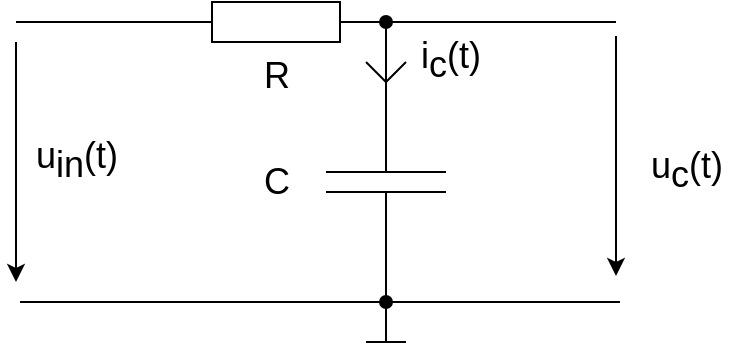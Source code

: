 <mxfile version="20.6.2" type="device"><diagram id="jgb5gFXbiu7Pa227H2mF" name="Page-1"><mxGraphModel dx="1406" dy="818" grid="1" gridSize="10" guides="1" tooltips="1" connect="1" arrows="1" fold="1" page="1" pageScale="1" pageWidth="413" pageHeight="291" math="0" shadow="0"><root><mxCell id="0"/><mxCell id="1" parent="0"/><mxCell id="SoTEjls18H86au3S6O-5-1" value="R" style="pointerEvents=1;verticalLabelPosition=bottom;shadow=0;dashed=0;align=center;html=1;verticalAlign=top;shape=mxgraph.electrical.resistors.resistor_1;fontSize=18;" parent="1" vertex="1"><mxGeometry x="128" y="50" width="100" height="20" as="geometry"/></mxCell><mxCell id="SoTEjls18H86au3S6O-5-8" style="edgeStyle=orthogonalEdgeStyle;rounded=0;orthogonalLoop=1;jettySize=auto;html=1;exitX=0;exitY=0.5;exitDx=0;exitDy=0;exitPerimeter=0;endArrow=oval;endFill=1;fontSize=18;" parent="1" source="SoTEjls18H86au3S6O-5-2" edge="1"><mxGeometry relative="1" as="geometry"><mxPoint x="233" y="60" as="targetPoint"/></mxGeometry></mxCell><mxCell id="SoTEjls18H86au3S6O-5-11" style="edgeStyle=orthogonalEdgeStyle;rounded=0;orthogonalLoop=1;jettySize=auto;html=1;exitX=1;exitY=0.5;exitDx=0;exitDy=0;exitPerimeter=0;endArrow=oval;endFill=1;fontSize=18;" parent="1" source="SoTEjls18H86au3S6O-5-2" edge="1"><mxGeometry relative="1" as="geometry"><mxPoint x="233" y="200" as="targetPoint"/></mxGeometry></mxCell><mxCell id="SoTEjls18H86au3S6O-5-2" value="" style="pointerEvents=1;verticalLabelPosition=bottom;shadow=0;dashed=0;align=center;html=1;verticalAlign=top;shape=mxgraph.electrical.capacitors.capacitor_1;rotation=90;fontSize=18;" parent="1" vertex="1"><mxGeometry x="183" y="110" width="100" height="60" as="geometry"/></mxCell><mxCell id="SoTEjls18H86au3S6O-5-3" value="" style="endArrow=none;html=1;rounded=0;entryX=0;entryY=0.5;entryDx=0;entryDy=0;entryPerimeter=0;fontSize=18;" parent="1" target="SoTEjls18H86au3S6O-5-1" edge="1"><mxGeometry width="50" height="50" relative="1" as="geometry"><mxPoint x="48" y="60" as="sourcePoint"/><mxPoint x="388" y="40" as="targetPoint"/></mxGeometry></mxCell><mxCell id="SoTEjls18H86au3S6O-5-4" value="" style="endArrow=none;html=1;rounded=0;exitX=1;exitY=0.5;exitDx=0;exitDy=0;exitPerimeter=0;fontSize=18;" parent="1" source="SoTEjls18H86au3S6O-5-1" edge="1"><mxGeometry width="50" height="50" relative="1" as="geometry"><mxPoint x="258" y="59.5" as="sourcePoint"/><mxPoint x="348" y="60" as="targetPoint"/></mxGeometry></mxCell><mxCell id="SoTEjls18H86au3S6O-5-10" value="" style="endArrow=none;html=1;rounded=0;fontSize=18;" parent="1" edge="1"><mxGeometry width="50" height="50" relative="1" as="geometry"><mxPoint x="50" y="200" as="sourcePoint"/><mxPoint x="350" y="200" as="targetPoint"/></mxGeometry></mxCell><mxCell id="SoTEjls18H86au3S6O-5-12" value="" style="endArrow=classic;html=1;rounded=0;fontSize=18;" parent="1" edge="1"><mxGeometry width="50" height="50" relative="1" as="geometry"><mxPoint x="48" y="70" as="sourcePoint"/><mxPoint x="48" y="190" as="targetPoint"/></mxGeometry></mxCell><mxCell id="SoTEjls18H86au3S6O-5-13" value="" style="endArrow=classic;html=1;rounded=0;fontSize=18;" parent="1" edge="1"><mxGeometry width="50" height="50" relative="1" as="geometry"><mxPoint x="348" y="67" as="sourcePoint"/><mxPoint x="348" y="187" as="targetPoint"/></mxGeometry></mxCell><mxCell id="SoTEjls18H86au3S6O-5-14" value="C" style="text;html=1;align=center;verticalAlign=middle;resizable=0;points=[];autosize=1;strokeColor=none;fillColor=none;fontSize=18;" parent="1" vertex="1"><mxGeometry x="158" y="120" width="40" height="40" as="geometry"/></mxCell><mxCell id="SoTEjls18H86au3S6O-5-15" value="u&lt;sub style=&quot;font-size: 18px;&quot;&gt;in&lt;/sub&gt;(t)" style="text;html=1;align=center;verticalAlign=middle;resizable=0;points=[];autosize=1;strokeColor=none;fillColor=none;fontSize=18;" parent="1" vertex="1"><mxGeometry x="48" y="110" width="60" height="40" as="geometry"/></mxCell><mxCell id="SoTEjls18H86au3S6O-5-16" value="u&lt;span style=&quot;font-size: 18px;&quot;&gt;&lt;sub style=&quot;font-size: 18px;&quot;&gt;c&lt;/sub&gt;&lt;/span&gt;(t)" style="text;html=1;align=center;verticalAlign=middle;resizable=0;points=[];autosize=1;strokeColor=none;fillColor=none;fontSize=18;" parent="1" vertex="1"><mxGeometry x="353" y="115" width="60" height="40" as="geometry"/></mxCell><mxCell id="SoTEjls18H86au3S6O-5-17" value="" style="endArrow=none;html=1;rounded=0;fontSize=18;" parent="1" edge="1"><mxGeometry width="50" height="50" relative="1" as="geometry"><mxPoint x="223" y="220" as="sourcePoint"/><mxPoint x="243" y="220" as="targetPoint"/></mxGeometry></mxCell><mxCell id="SoTEjls18H86au3S6O-5-18" value="" style="endArrow=none;html=1;rounded=0;fontSize=18;" parent="1" edge="1"><mxGeometry width="50" height="50" relative="1" as="geometry"><mxPoint x="233" y="220" as="sourcePoint"/><mxPoint x="233" y="200" as="targetPoint"/></mxGeometry></mxCell><mxCell id="SoTEjls18H86au3S6O-5-19" value="" style="endArrow=none;html=1;rounded=0;fontSize=18;" parent="1" edge="1"><mxGeometry width="50" height="50" relative="1" as="geometry"><mxPoint x="223" y="80" as="sourcePoint"/><mxPoint x="243" y="80" as="targetPoint"/><Array as="points"><mxPoint x="233" y="90"/></Array></mxGeometry></mxCell><mxCell id="SoTEjls18H86au3S6O-5-20" value="i&lt;sub style=&quot;font-size: 18px;&quot;&gt;c&lt;/sub&gt;(t)" style="text;html=1;align=center;verticalAlign=middle;resizable=0;points=[];autosize=1;strokeColor=none;fillColor=none;fontSize=18;" parent="1" vertex="1"><mxGeometry x="240" y="60" width="50" height="40" as="geometry"/></mxCell></root></mxGraphModel></diagram></mxfile>